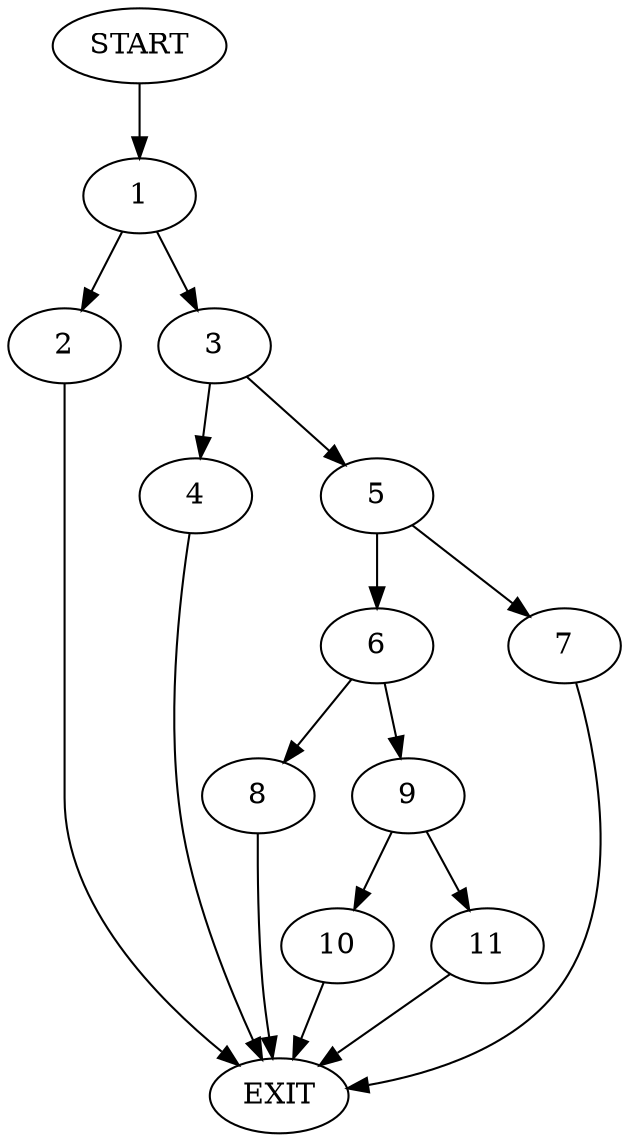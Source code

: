 digraph {
0 [label="START"]
12 [label="EXIT"]
0 -> 1
1 -> 2
1 -> 3
2 -> 12
3 -> 4
3 -> 5
4 -> 12
5 -> 6
5 -> 7
6 -> 8
6 -> 9
7 -> 12
8 -> 12
9 -> 10
9 -> 11
10 -> 12
11 -> 12
}
